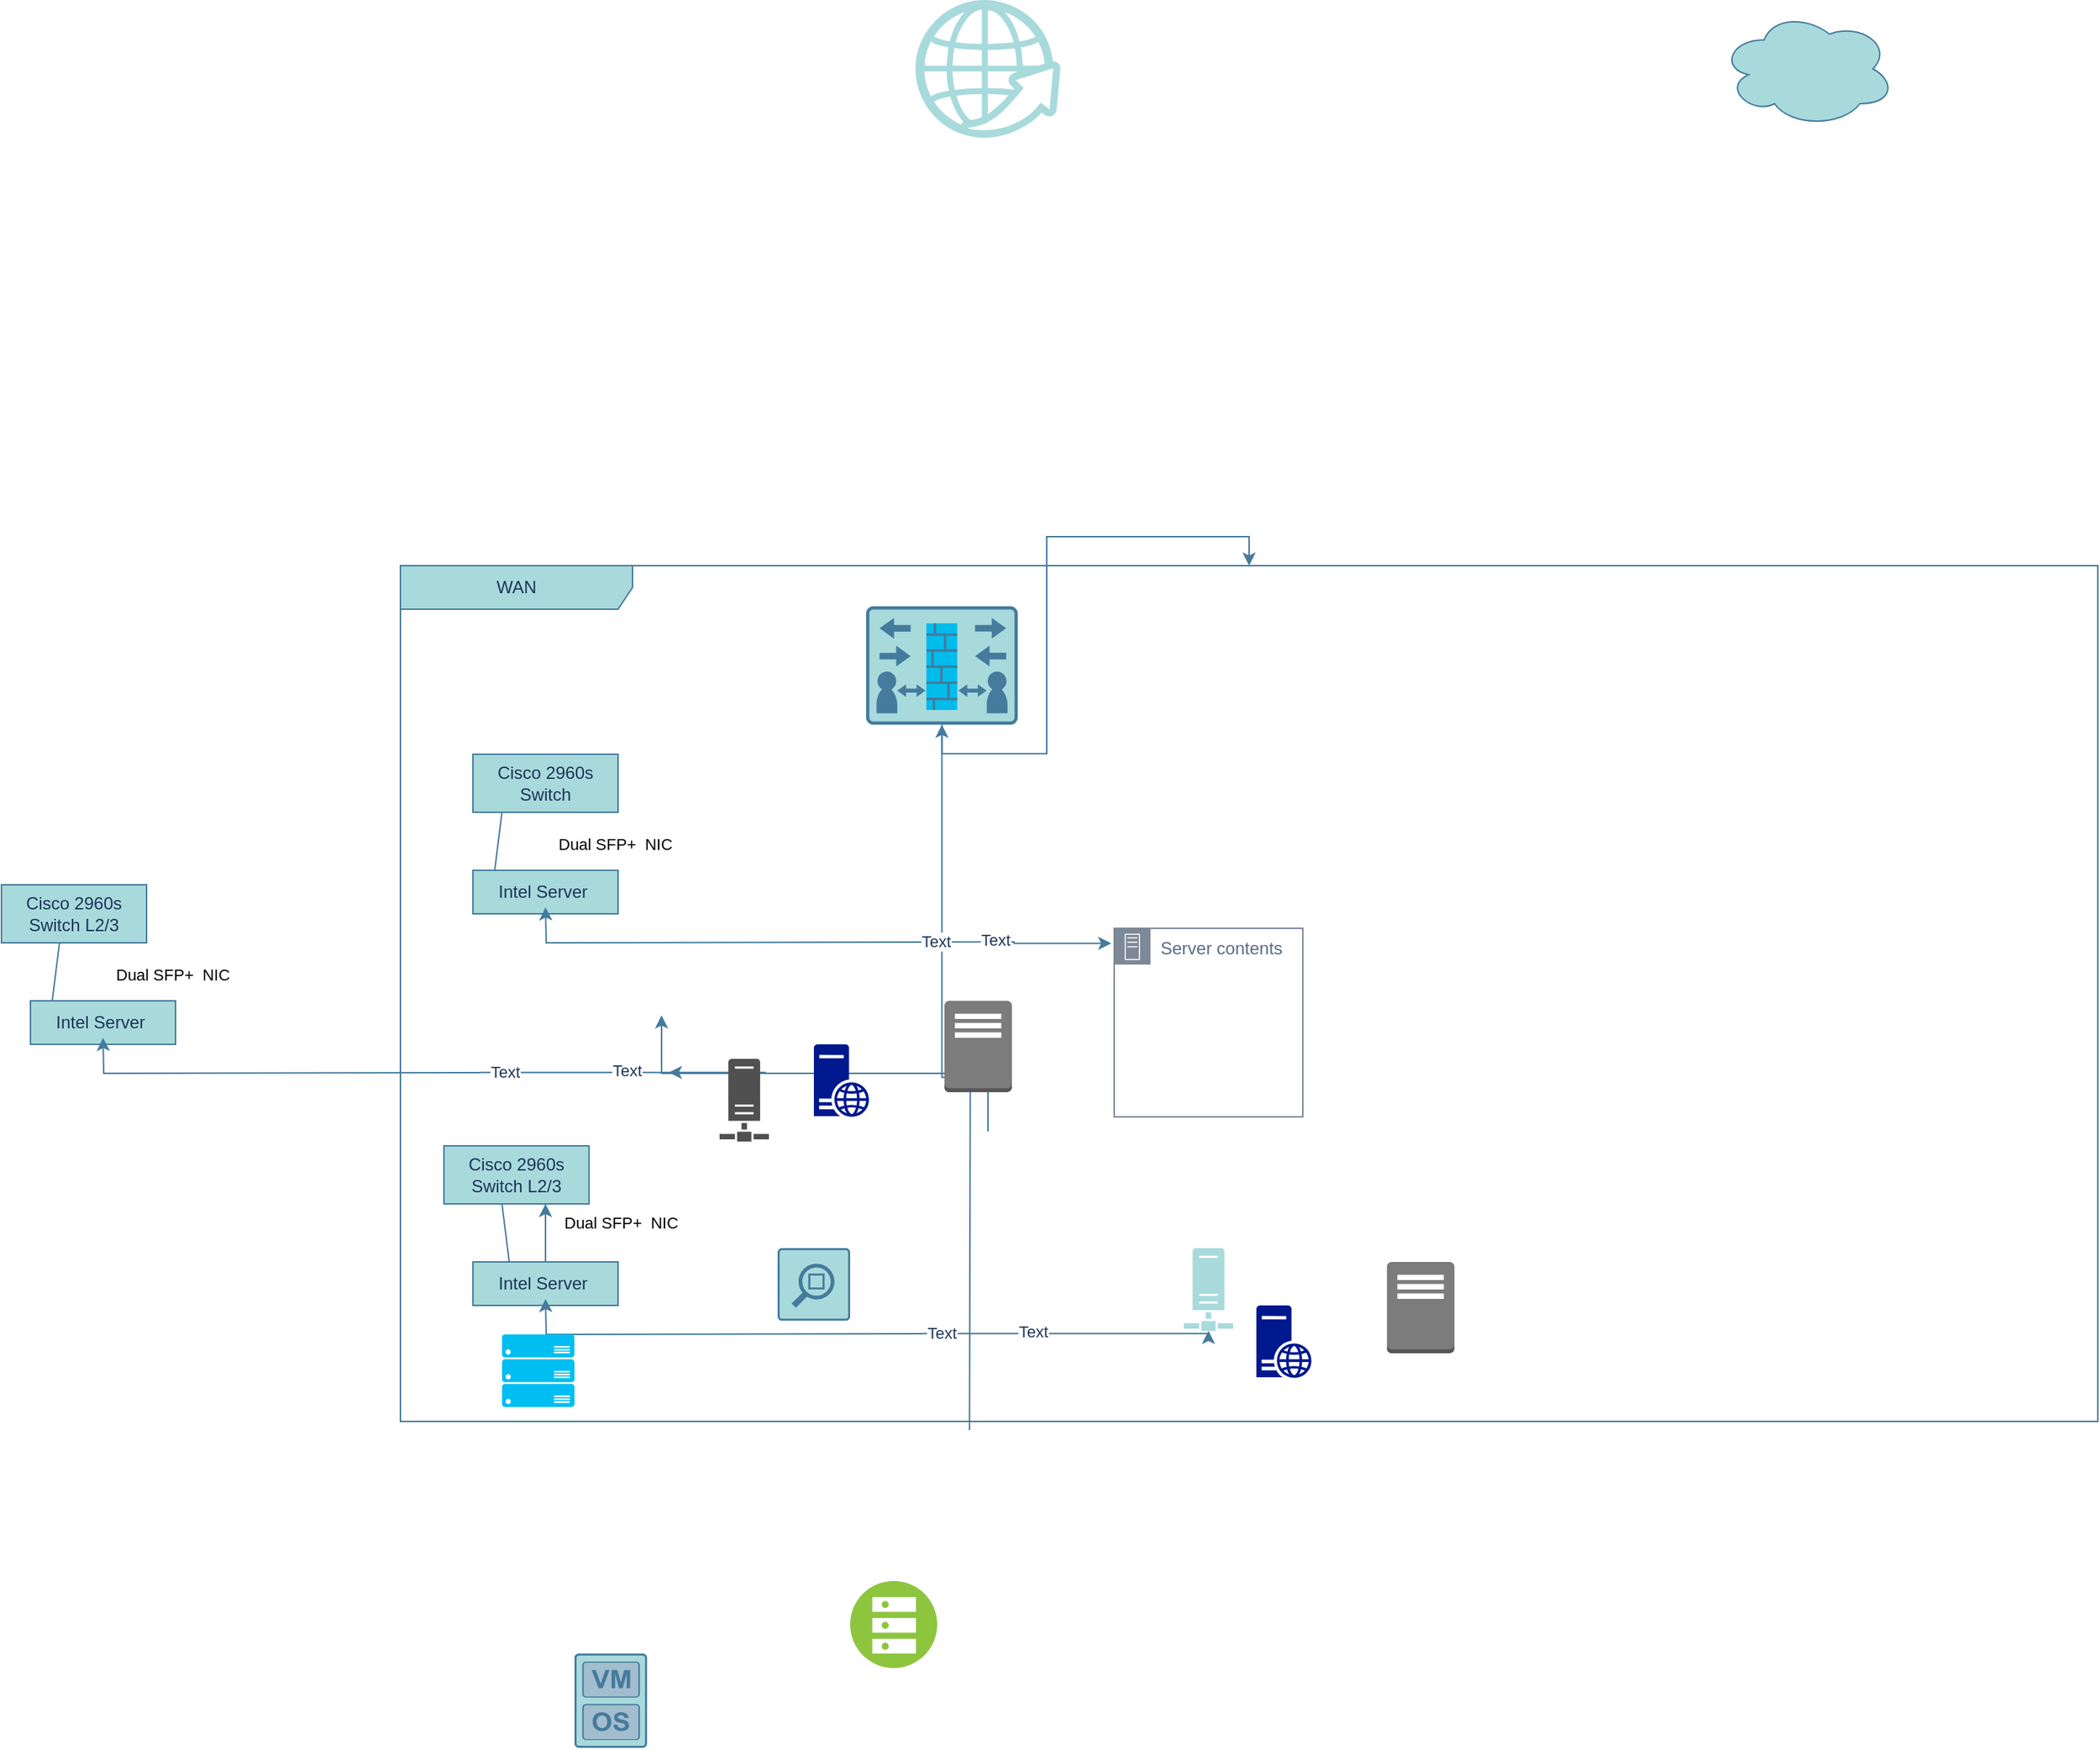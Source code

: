 <mxfile version="22.1.5" type="github">
  <diagram name="Page-1" id="Lk54SmlcgA7omVu2Q0SC">
    <mxGraphModel dx="1534" dy="396" grid="1" gridSize="10" guides="1" tooltips="1" connect="1" arrows="1" fold="1" page="1" pageScale="1" pageWidth="850" pageHeight="1100" math="0" shadow="0">
      <root>
        <mxCell id="0" />
        <mxCell id="1" parent="0" />
        <mxCell id="JlCp_Lt6G1zygv5GYKlh-21" value="" style="sketch=0;html=1;aspect=fixed;strokeColor=none;shadow=0;fillColor=#A8DADC;verticalAlign=top;labelPosition=center;verticalLabelPosition=bottom;shape=mxgraph.gcp2.globe_world;labelBackgroundColor=none;fontColor=#1D3557;" vertex="1" parent="1">
          <mxGeometry x="355" y="50" width="100" height="95" as="geometry" />
        </mxCell>
        <mxCell id="JlCp_Lt6G1zygv5GYKlh-26" value="" style="ellipse;shape=cloud;whiteSpace=wrap;html=1;labelBackgroundColor=none;fillColor=#A8DADC;strokeColor=#457B9D;fontColor=#1D3557;" vertex="1" parent="1">
          <mxGeometry x="910" y="57.5" width="120" height="80" as="geometry" />
        </mxCell>
        <mxCell id="JlCp_Lt6G1zygv5GYKlh-56" value="WAN" style="shape=umlFrame;whiteSpace=wrap;html=1;pointerEvents=0;recursiveResize=0;container=1;collapsible=0;width=160;labelBackgroundColor=none;fillColor=#A8DADC;strokeColor=#457B9D;fontColor=#1D3557;" vertex="1" parent="1">
          <mxGeometry y="440" width="1170" height="590" as="geometry" />
        </mxCell>
        <mxCell id="JlCp_Lt6G1zygv5GYKlh-19" value="" style="sketch=0;pointerEvents=1;shadow=0;dashed=0;html=1;strokeColor=none;fillColor=#A8DADC;labelPosition=center;verticalLabelPosition=bottom;verticalAlign=top;outlineConnect=0;align=center;shape=mxgraph.office.servers.network;labelBackgroundColor=none;fontColor=#1D3557;" vertex="1" parent="JlCp_Lt6G1zygv5GYKlh-56">
          <mxGeometry x="540" y="470.5" width="34" height="57" as="geometry" />
        </mxCell>
        <mxCell id="JlCp_Lt6G1zygv5GYKlh-71" value="" style="sketch=0;points=[[0.015,0.015,0],[0.985,0.015,0],[0.985,0.985,0],[0.015,0.985,0],[0.25,0,0],[0.5,0,0],[0.75,0,0],[1,0.25,0],[1,0.5,0],[1,0.75,0],[0.75,1,0],[0.5,1,0],[0.25,1,0],[0,0.75,0],[0,0.5,0],[0,0.25,0]];verticalLabelPosition=bottom;html=1;verticalAlign=top;aspect=fixed;align=center;pointerEvents=1;shape=mxgraph.cisco19.rect;prIcon=net_mgmt_appliance;fillColor=#A8DADC;strokeColor=#457B9D;labelBackgroundColor=none;fontColor=#1D3557;" vertex="1" parent="JlCp_Lt6G1zygv5GYKlh-56">
          <mxGeometry x="260" y="470.5" width="50" height="50" as="geometry" />
        </mxCell>
        <mxCell id="JlCp_Lt6G1zygv5GYKlh-80" style="edgeStyle=orthogonalEdgeStyle;rounded=0;orthogonalLoop=1;jettySize=auto;html=1;exitX=0.5;exitY=1;exitDx=0;exitDy=0;exitPerimeter=0;strokeColor=#457B9D;fontColor=#1D3557;fillColor=#A8DADC;" edge="1" parent="JlCp_Lt6G1zygv5GYKlh-56" source="JlCp_Lt6G1zygv5GYKlh-64" target="JlCp_Lt6G1zygv5GYKlh-56">
          <mxGeometry relative="1" as="geometry">
            <mxPoint x="392.255" y="156" as="sourcePoint" />
            <mxPoint x="392.83" y="133.92" as="targetPoint" />
          </mxGeometry>
        </mxCell>
        <mxCell id="JlCp_Lt6G1zygv5GYKlh-85" value="" style="edgeStyle=orthogonalEdgeStyle;rounded=0;orthogonalLoop=1;jettySize=auto;html=1;exitX=0.5;exitY=1;exitDx=0;exitDy=0;exitPerimeter=0;strokeColor=#457B9D;fontColor=#1D3557;fillColor=#A8DADC;" edge="1" parent="JlCp_Lt6G1zygv5GYKlh-56" target="JlCp_Lt6G1zygv5GYKlh-64">
          <mxGeometry relative="1" as="geometry">
            <mxPoint x="392.255" y="596" as="sourcePoint" />
            <mxPoint x="380" y="440" as="targetPoint" />
          </mxGeometry>
        </mxCell>
        <mxCell id="JlCp_Lt6G1zygv5GYKlh-64" value="" style="sketch=0;points=[[0.015,0.015,0],[0.985,0.015,0],[0.985,0.985,0],[0.015,0.985,0],[0.25,0,0],[0.5,0,0],[0.75,0,0],[1,0.25,0],[1,0.5,0],[1,0.75,0],[0.75,1,0],[0.5,1,0],[0.25,1,0],[0,0.75,0],[0,0.5,0],[0,0.25,0]];verticalLabelPosition=bottom;html=1;verticalAlign=top;aspect=fixed;align=center;pointerEvents=1;shape=mxgraph.cisco19.rect;prIcon=ip_ip_gateway;fillColor=#A8DADC;strokeColor=#457B9D;noLabel=1;portConstraintRotation=1;labelBackgroundColor=none;fontColor=#1D3557;" vertex="1" parent="JlCp_Lt6G1zygv5GYKlh-56">
          <mxGeometry x="321" y="28" width="104.5" height="81.64" as="geometry" />
        </mxCell>
        <mxCell id="JlCp_Lt6G1zygv5GYKlh-101" value="" style="edgeStyle=orthogonalEdgeStyle;rounded=0;orthogonalLoop=1;jettySize=auto;html=1;strokeColor=#457B9D;fontColor=#1D3557;fillColor=#A8DADC;" edge="1" parent="JlCp_Lt6G1zygv5GYKlh-56" source="JlCp_Lt6G1zygv5GYKlh-35" target="JlCp_Lt6G1zygv5GYKlh-92">
          <mxGeometry relative="1" as="geometry" />
        </mxCell>
        <mxCell id="JlCp_Lt6G1zygv5GYKlh-35" value="" style="swimlane;fontStyle=1;align=center;verticalAlign=top;horizontal=1;startSize=0;collapsible=0;marginBottom=0;html=1;strokeColor=none;fillColor=none;labelBackgroundColor=none;fontColor=#1D3557;" vertex="1" parent="JlCp_Lt6G1zygv5GYKlh-56">
          <mxGeometry x="30" y="390" width="750" height="190" as="geometry" />
        </mxCell>
        <mxCell id="JlCp_Lt6G1zygv5GYKlh-36" value="Cisco 2960s Switch L2/3" style="html=1;align=center;verticalAlign=middle;rotatable=0;whiteSpace=wrap;labelBackgroundColor=none;fillColor=#A8DADC;strokeColor=#457B9D;fontColor=#1D3557;" vertex="1" parent="JlCp_Lt6G1zygv5GYKlh-35">
          <mxGeometry width="100" height="40" relative="1" as="geometry">
            <mxPoint y="10" as="offset" />
          </mxGeometry>
        </mxCell>
        <mxCell id="JlCp_Lt6G1zygv5GYKlh-37" value="Intel Server&amp;nbsp;" style="html=1;align=center;verticalAlign=middle;rotatable=0;whiteSpace=wrap;labelBackgroundColor=none;fillColor=#A8DADC;strokeColor=#457B9D;fontColor=#1D3557;" vertex="1" parent="JlCp_Lt6G1zygv5GYKlh-35">
          <mxGeometry width="100" height="30" relative="1" as="geometry">
            <mxPoint x="20" y="90" as="offset" />
          </mxGeometry>
        </mxCell>
        <mxCell id="JlCp_Lt6G1zygv5GYKlh-38" value="Dual SFP+&amp;nbsp; NIC" style="edgeStyle=none;endArrow=none;verticalAlign=middle;labelBackgroundColor=none;endSize=12;html=1;align=left;endFill=0;spacingLeft=4;rounded=0;strokeColor=#457B9D;fontColor=default;entryX=0.25;entryY=0;entryDx=0;entryDy=0;" edge="1" parent="JlCp_Lt6G1zygv5GYKlh-35" target="JlCp_Lt6G1zygv5GYKlh-37">
          <mxGeometry y="35" relative="1" as="geometry">
            <mxPoint x="35" y="50" as="sourcePoint" />
            <mxPoint x="20" y="80" as="targetPoint" />
            <Array as="points">
              <mxPoint x="40" y="50" />
            </Array>
            <mxPoint as="offset" />
          </mxGeometry>
        </mxCell>
        <mxCell id="JlCp_Lt6G1zygv5GYKlh-59" style="edgeStyle=orthogonalEdgeStyle;rounded=0;orthogonalLoop=1;jettySize=auto;html=1;labelBackgroundColor=none;strokeColor=#457B9D;fontColor=default;" edge="1" parent="JlCp_Lt6G1zygv5GYKlh-35">
          <mxGeometry relative="1" as="geometry">
            <mxPoint x="70" y="115.52" as="targetPoint" />
            <mxPoint x="330" y="139.52" as="sourcePoint" />
          </mxGeometry>
        </mxCell>
        <mxCell id="JlCp_Lt6G1zygv5GYKlh-58" value="" style="edgeStyle=orthogonalEdgeStyle;rounded=0;orthogonalLoop=1;jettySize=auto;html=1;labelBackgroundColor=none;strokeColor=#457B9D;fontColor=default;" edge="1" parent="JlCp_Lt6G1zygv5GYKlh-35" target="JlCp_Lt6G1zygv5GYKlh-19">
          <mxGeometry relative="1" as="geometry">
            <mxPoint x="330" y="139.43" as="sourcePoint" />
            <mxPoint x="460" y="139.429" as="targetPoint" />
            <Array as="points">
              <mxPoint x="527" y="140" />
            </Array>
          </mxGeometry>
        </mxCell>
        <mxCell id="JlCp_Lt6G1zygv5GYKlh-89" value="Text" style="edgeLabel;html=1;align=center;verticalAlign=middle;resizable=0;points=[];fontColor=#1D3557;" vertex="1" connectable="0" parent="JlCp_Lt6G1zygv5GYKlh-58">
          <mxGeometry x="-0.24" y="2" relative="1" as="geometry">
            <mxPoint as="offset" />
          </mxGeometry>
        </mxCell>
        <mxCell id="JlCp_Lt6G1zygv5GYKlh-91" value="Text" style="edgeLabel;html=1;align=center;verticalAlign=middle;resizable=0;points=[];fontColor=#1D3557;" vertex="1" connectable="0" parent="JlCp_Lt6G1zygv5GYKlh-58">
          <mxGeometry x="-0.873" y="1" relative="1" as="geometry">
            <mxPoint as="offset" />
          </mxGeometry>
        </mxCell>
        <mxCell id="JlCp_Lt6G1zygv5GYKlh-104" value="" style="sketch=0;aspect=fixed;pointerEvents=1;shadow=0;dashed=0;html=1;strokeColor=none;labelPosition=center;verticalLabelPosition=bottom;verticalAlign=top;align=center;fillColor=#00188D;shape=mxgraph.mscae.enterprise.web_server;fontColor=#1D3557;" vertex="1" parent="JlCp_Lt6G1zygv5GYKlh-35">
          <mxGeometry x="560" y="120" width="38" height="50" as="geometry" />
        </mxCell>
        <mxCell id="JlCp_Lt6G1zygv5GYKlh-105" value="" style="outlineConnect=0;dashed=0;verticalLabelPosition=bottom;verticalAlign=top;align=center;html=1;shape=mxgraph.aws3.traditional_server;fillColor=#7D7C7C;gradientColor=none;strokeColor=#457B9D;fontColor=#1D3557;" vertex="1" parent="JlCp_Lt6G1zygv5GYKlh-35">
          <mxGeometry x="650" y="90" width="46.5" height="63" as="geometry" />
        </mxCell>
        <mxCell id="JlCp_Lt6G1zygv5GYKlh-92" value="" style="swimlane;fontStyle=1;align=center;verticalAlign=top;horizontal=1;startSize=0;collapsible=0;marginBottom=0;html=1;strokeColor=none;fillColor=none;labelBackgroundColor=none;fontColor=#1D3557;" vertex="1" parent="JlCp_Lt6G1zygv5GYKlh-56">
          <mxGeometry x="30" y="120" width="300" height="190" as="geometry" />
        </mxCell>
        <mxCell id="JlCp_Lt6G1zygv5GYKlh-93" value="Cisco 2960s Switch" style="html=1;align=center;verticalAlign=middle;rotatable=0;whiteSpace=wrap;labelBackgroundColor=none;fillColor=#A8DADC;strokeColor=#457B9D;fontColor=#1D3557;" vertex="1" parent="JlCp_Lt6G1zygv5GYKlh-92">
          <mxGeometry width="100" height="40" relative="1" as="geometry">
            <mxPoint x="20" y="10" as="offset" />
          </mxGeometry>
        </mxCell>
        <mxCell id="JlCp_Lt6G1zygv5GYKlh-94" value="Intel Server&amp;nbsp;" style="html=1;align=center;verticalAlign=middle;rotatable=0;whiteSpace=wrap;labelBackgroundColor=none;fillColor=#A8DADC;strokeColor=#457B9D;fontColor=#1D3557;" vertex="1" parent="JlCp_Lt6G1zygv5GYKlh-92">
          <mxGeometry width="100" height="30" relative="1" as="geometry">
            <mxPoint x="20" y="90" as="offset" />
          </mxGeometry>
        </mxCell>
        <mxCell id="JlCp_Lt6G1zygv5GYKlh-95" value="Dual SFP+&amp;nbsp; NIC" style="edgeStyle=none;endArrow=none;verticalAlign=middle;labelBackgroundColor=none;endSize=12;html=1;align=left;endFill=0;entryX=0.15;entryY=0;spacingLeft=4;rounded=0;strokeColor=#457B9D;fontColor=default;" edge="1" parent="JlCp_Lt6G1zygv5GYKlh-92" target="JlCp_Lt6G1zygv5GYKlh-94">
          <mxGeometry y="35" relative="1" as="geometry">
            <mxPoint x="35" y="50" as="sourcePoint" />
            <Array as="points">
              <mxPoint x="40" y="50" />
            </Array>
            <mxPoint as="offset" />
          </mxGeometry>
        </mxCell>
        <mxCell id="JlCp_Lt6G1zygv5GYKlh-97" style="edgeStyle=orthogonalEdgeStyle;rounded=0;orthogonalLoop=1;jettySize=auto;html=1;labelBackgroundColor=none;strokeColor=#457B9D;fontColor=default;" edge="1" parent="JlCp_Lt6G1zygv5GYKlh-92">
          <mxGeometry relative="1" as="geometry">
            <mxPoint x="70" y="115.52" as="targetPoint" />
            <mxPoint x="330" y="139.52" as="sourcePoint" />
          </mxGeometry>
        </mxCell>
        <mxCell id="JlCp_Lt6G1zygv5GYKlh-98" value="" style="edgeStyle=orthogonalEdgeStyle;rounded=0;orthogonalLoop=1;jettySize=auto;html=1;labelBackgroundColor=none;strokeColor=#457B9D;fontColor=default;" edge="1" parent="JlCp_Lt6G1zygv5GYKlh-92">
          <mxGeometry relative="1" as="geometry">
            <mxPoint x="330" y="139.43" as="sourcePoint" />
            <mxPoint x="460" y="139.429" as="targetPoint" />
            <Array as="points">
              <mxPoint x="393" y="139.4" />
              <mxPoint x="393" y="140.4" />
            </Array>
          </mxGeometry>
        </mxCell>
        <mxCell id="JlCp_Lt6G1zygv5GYKlh-99" value="Text" style="edgeLabel;html=1;align=center;verticalAlign=middle;resizable=0;points=[];fontColor=#1D3557;" vertex="1" connectable="0" parent="JlCp_Lt6G1zygv5GYKlh-98">
          <mxGeometry x="-0.24" y="2" relative="1" as="geometry">
            <mxPoint as="offset" />
          </mxGeometry>
        </mxCell>
        <mxCell id="JlCp_Lt6G1zygv5GYKlh-100" value="Text" style="edgeLabel;html=1;align=center;verticalAlign=middle;resizable=0;points=[];fontColor=#1D3557;" vertex="1" connectable="0" parent="JlCp_Lt6G1zygv5GYKlh-98">
          <mxGeometry x="-0.873" y="1" relative="1" as="geometry">
            <mxPoint as="offset" />
          </mxGeometry>
        </mxCell>
        <mxCell id="JlCp_Lt6G1zygv5GYKlh-103" value="Server contents" style="points=[[0,0],[0.25,0],[0.5,0],[0.75,0],[1,0],[1,0.25],[1,0.5],[1,0.75],[1,1],[0.75,1],[0.5,1],[0.25,1],[0,1],[0,0.75],[0,0.5],[0,0.25]];outlineConnect=0;gradientColor=none;html=1;whiteSpace=wrap;fontSize=12;fontStyle=0;container=1;pointerEvents=0;collapsible=0;recursiveResize=0;shape=mxgraph.aws4.group;grIcon=mxgraph.aws4.group_on_premise;strokeColor=#7D8998;fillColor=none;verticalAlign=top;align=left;spacingLeft=30;fontColor=#5A6C86;dashed=0;" vertex="1" parent="JlCp_Lt6G1zygv5GYKlh-56">
          <mxGeometry x="492" y="250" width="130" height="130" as="geometry" />
        </mxCell>
        <mxCell id="JlCp_Lt6G1zygv5GYKlh-73" value="" style="image;aspect=fixed;perimeter=ellipsePerimeter;html=1;align=center;shadow=0;dashed=0;fontColor=#4277BB;labelBackgroundColor=default;fontSize=12;spacingTop=3;image=img/lib/ibm/vpc/BareMetalServer.svg;strokeColor=#457B9D;fillColor=#A8DADC;" vertex="1" parent="1">
          <mxGeometry x="310" y="1140" width="60" height="60" as="geometry" />
        </mxCell>
        <mxCell id="JlCp_Lt6G1zygv5GYKlh-69" value="" style="sketch=0;points=[[0.015,0.015,0],[0.985,0.015,0],[0.985,0.985,0],[0.015,0.985,0],[0.25,0,0],[0.5,0,0],[0.75,0,0],[1,0.25,0],[1,0.5,0],[1,0.75,0],[0.75,1,0],[0.5,1,0],[0.25,1,0],[0,0.75,0],[0,0.5,0],[0,0.25,0]];verticalLabelPosition=bottom;html=1;verticalAlign=top;aspect=fixed;align=center;pointerEvents=1;shape=mxgraph.cisco19.rect;prIcon=hypervisor;fillColor=#A8DADC;strokeColor=#457B9D;labelBackgroundColor=none;fontColor=#1D3557;" vertex="1" parent="1">
          <mxGeometry x="120" y="1190" width="50" height="65" as="geometry" />
        </mxCell>
        <mxCell id="JlCp_Lt6G1zygv5GYKlh-74" value="" style="verticalLabelPosition=bottom;html=1;verticalAlign=top;align=center;strokeColor=none;fillColor=#00BEF2;shape=mxgraph.azure.server_rack;fontColor=#1D3557;" vertex="1" parent="1">
          <mxGeometry x="70" y="970" width="50" height="50" as="geometry" />
        </mxCell>
        <mxCell id="JlCp_Lt6G1zygv5GYKlh-107" value="" style="swimlane;fontStyle=1;align=center;verticalAlign=top;horizontal=1;startSize=0;collapsible=0;marginBottom=0;html=1;strokeColor=none;fillColor=none;labelBackgroundColor=none;fontColor=#1D3557;" vertex="1" parent="1">
          <mxGeometry x="-275" y="650" width="750" height="230" as="geometry" />
        </mxCell>
        <mxCell id="JlCp_Lt6G1zygv5GYKlh-108" value="Cisco 2960s Switch L2/3" style="html=1;align=center;verticalAlign=middle;rotatable=0;whiteSpace=wrap;labelBackgroundColor=none;fillColor=#A8DADC;strokeColor=#457B9D;fontColor=#1D3557;" vertex="1" parent="JlCp_Lt6G1zygv5GYKlh-107">
          <mxGeometry width="100" height="40" relative="1" as="geometry">
            <mxPoint y="10" as="offset" />
          </mxGeometry>
        </mxCell>
        <mxCell id="JlCp_Lt6G1zygv5GYKlh-109" value="Intel Server&amp;nbsp;" style="html=1;align=center;verticalAlign=middle;rotatable=0;whiteSpace=wrap;labelBackgroundColor=none;fillColor=#A8DADC;strokeColor=#457B9D;fontColor=#1D3557;" vertex="1" parent="JlCp_Lt6G1zygv5GYKlh-107">
          <mxGeometry width="100" height="30" relative="1" as="geometry">
            <mxPoint x="20" y="90" as="offset" />
          </mxGeometry>
        </mxCell>
        <mxCell id="JlCp_Lt6G1zygv5GYKlh-110" value="Dual SFP+&amp;nbsp; NIC" style="edgeStyle=none;endArrow=none;verticalAlign=middle;labelBackgroundColor=none;endSize=12;html=1;align=left;endFill=0;entryX=0.15;entryY=0;spacingLeft=4;rounded=0;strokeColor=#457B9D;fontColor=default;fillColor=#A8DADC;" edge="1" parent="JlCp_Lt6G1zygv5GYKlh-107" target="JlCp_Lt6G1zygv5GYKlh-109">
          <mxGeometry y="35" relative="1" as="geometry">
            <mxPoint x="35" y="50" as="sourcePoint" />
            <Array as="points">
              <mxPoint x="40" y="50" />
            </Array>
            <mxPoint as="offset" />
          </mxGeometry>
        </mxCell>
        <mxCell id="JlCp_Lt6G1zygv5GYKlh-111" style="edgeStyle=orthogonalEdgeStyle;rounded=0;orthogonalLoop=1;jettySize=auto;html=1;labelBackgroundColor=none;strokeColor=#457B9D;fontColor=default;fillColor=#A8DADC;" edge="1" parent="JlCp_Lt6G1zygv5GYKlh-107">
          <mxGeometry relative="1" as="geometry">
            <mxPoint x="70" y="115.52" as="targetPoint" />
            <mxPoint x="330" y="139.52" as="sourcePoint" />
          </mxGeometry>
        </mxCell>
        <mxCell id="JlCp_Lt6G1zygv5GYKlh-112" value="" style="edgeStyle=orthogonalEdgeStyle;rounded=0;orthogonalLoop=1;jettySize=auto;html=1;labelBackgroundColor=none;strokeColor=#457B9D;fontColor=default;fillColor=#A8DADC;" edge="1" parent="JlCp_Lt6G1zygv5GYKlh-107">
          <mxGeometry relative="1" as="geometry">
            <mxPoint x="330" y="139.43" as="sourcePoint" />
            <mxPoint x="460" y="139.429" as="targetPoint" />
            <Array as="points">
              <mxPoint x="527" y="140" />
            </Array>
          </mxGeometry>
        </mxCell>
        <mxCell id="JlCp_Lt6G1zygv5GYKlh-113" value="Text" style="edgeLabel;html=1;align=center;verticalAlign=middle;resizable=0;points=[];fontColor=#1D3557;strokeColor=#457B9D;fillColor=#A8DADC;" vertex="1" connectable="0" parent="JlCp_Lt6G1zygv5GYKlh-112">
          <mxGeometry x="-0.24" y="2" relative="1" as="geometry">
            <mxPoint as="offset" />
          </mxGeometry>
        </mxCell>
        <mxCell id="JlCp_Lt6G1zygv5GYKlh-114" value="Text" style="edgeLabel;html=1;align=center;verticalAlign=middle;resizable=0;points=[];fontColor=#1D3557;strokeColor=#457B9D;fillColor=#A8DADC;" vertex="1" connectable="0" parent="JlCp_Lt6G1zygv5GYKlh-112">
          <mxGeometry x="-0.873" y="1" relative="1" as="geometry">
            <mxPoint as="offset" />
          </mxGeometry>
        </mxCell>
        <mxCell id="JlCp_Lt6G1zygv5GYKlh-115" value="" style="sketch=0;aspect=fixed;pointerEvents=1;shadow=0;dashed=0;html=1;strokeColor=none;labelPosition=center;verticalLabelPosition=bottom;verticalAlign=top;align=center;fillColor=#00188D;shape=mxgraph.mscae.enterprise.web_server;fontColor=#1D3557;" vertex="1" parent="JlCp_Lt6G1zygv5GYKlh-107">
          <mxGeometry x="560" y="120" width="38" height="50" as="geometry" />
        </mxCell>
        <mxCell id="JlCp_Lt6G1zygv5GYKlh-116" value="" style="outlineConnect=0;dashed=0;verticalLabelPosition=bottom;verticalAlign=top;align=center;html=1;shape=mxgraph.aws3.traditional_server;fillColor=#7D7C7C;gradientColor=none;strokeColor=#457B9D;fontColor=#1D3557;" vertex="1" parent="JlCp_Lt6G1zygv5GYKlh-107">
          <mxGeometry x="650" y="90" width="46.5" height="63" as="geometry" />
        </mxCell>
        <mxCell id="JlCp_Lt6G1zygv5GYKlh-117" value="" style="edgeStyle=orthogonalEdgeStyle;rounded=0;orthogonalLoop=1;jettySize=auto;html=1;strokeColor=#457B9D;fontColor=#1D3557;fillColor=#A8DADC;" edge="1" parent="1" source="JlCp_Lt6G1zygv5GYKlh-37" target="JlCp_Lt6G1zygv5GYKlh-107">
          <mxGeometry relative="1" as="geometry" />
        </mxCell>
        <mxCell id="JlCp_Lt6G1zygv5GYKlh-118" value="" style="sketch=0;pointerEvents=1;shadow=0;dashed=0;html=1;strokeColor=none;fillColor=#505050;labelPosition=center;verticalLabelPosition=bottom;verticalAlign=top;outlineConnect=0;align=center;shape=mxgraph.office.servers.network;fontColor=#1D3557;" vertex="1" parent="1">
          <mxGeometry x="220" y="780" width="34" height="57" as="geometry" />
        </mxCell>
      </root>
    </mxGraphModel>
  </diagram>
</mxfile>
